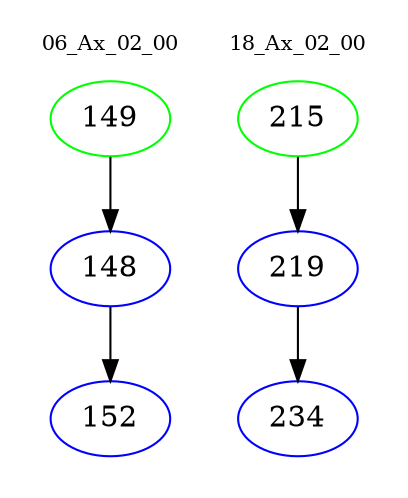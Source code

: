 digraph{
subgraph cluster_0 {
color = white
label = "06_Ax_02_00";
fontsize=10;
T0_149 [label="149", color="green"]
T0_149 -> T0_148 [color="black"]
T0_148 [label="148", color="blue"]
T0_148 -> T0_152 [color="black"]
T0_152 [label="152", color="blue"]
}
subgraph cluster_1 {
color = white
label = "18_Ax_02_00";
fontsize=10;
T1_215 [label="215", color="green"]
T1_215 -> T1_219 [color="black"]
T1_219 [label="219", color="blue"]
T1_219 -> T1_234 [color="black"]
T1_234 [label="234", color="blue"]
}
}
